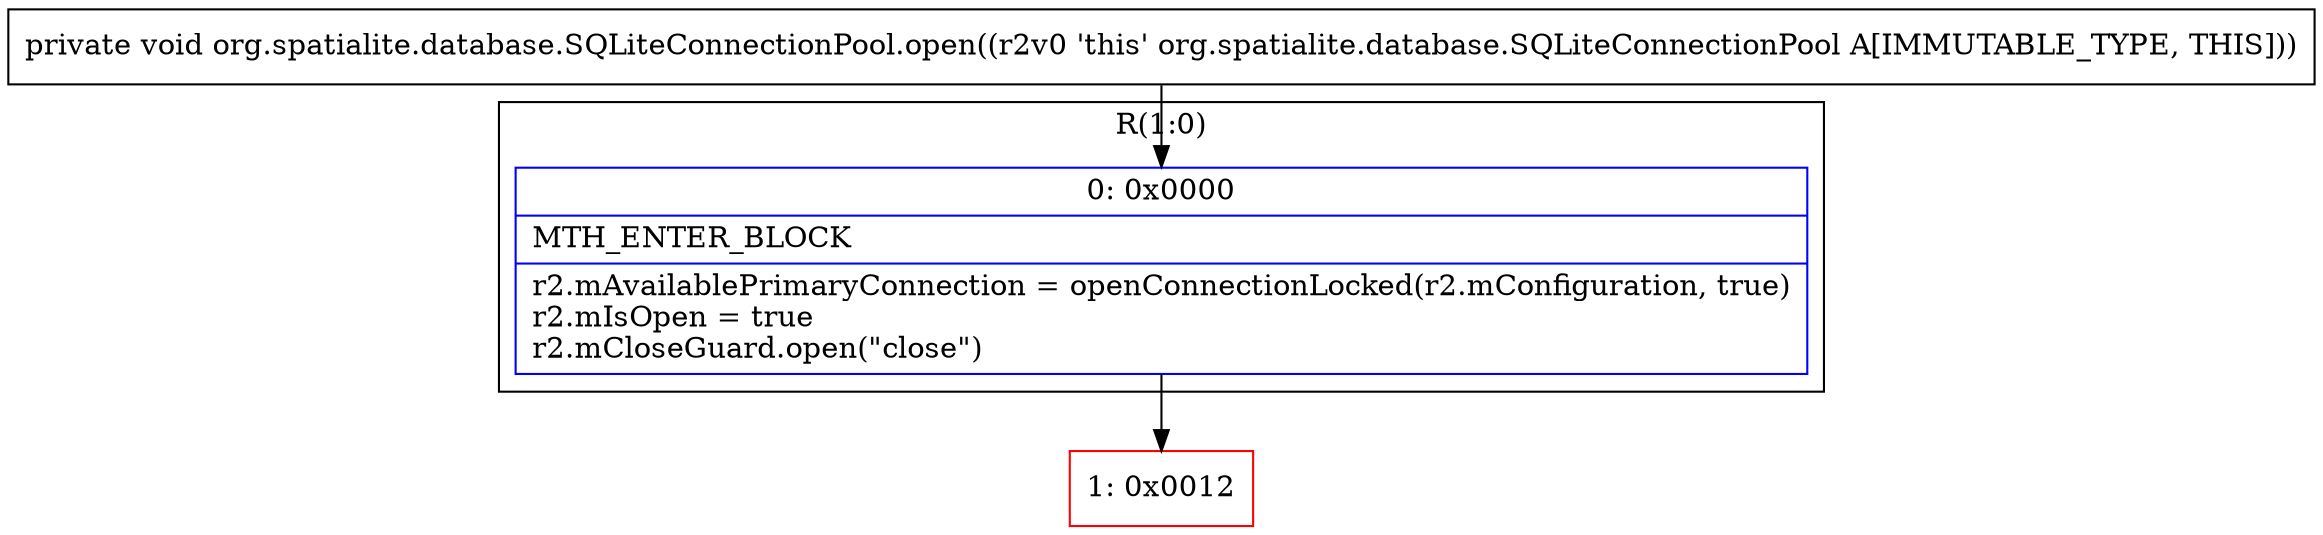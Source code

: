 digraph "CFG fororg.spatialite.database.SQLiteConnectionPool.open()V" {
subgraph cluster_Region_983463043 {
label = "R(1:0)";
node [shape=record,color=blue];
Node_0 [shape=record,label="{0\:\ 0x0000|MTH_ENTER_BLOCK\l|r2.mAvailablePrimaryConnection = openConnectionLocked(r2.mConfiguration, true)\lr2.mIsOpen = true\lr2.mCloseGuard.open(\"close\")\l}"];
}
Node_1 [shape=record,color=red,label="{1\:\ 0x0012}"];
MethodNode[shape=record,label="{private void org.spatialite.database.SQLiteConnectionPool.open((r2v0 'this' org.spatialite.database.SQLiteConnectionPool A[IMMUTABLE_TYPE, THIS])) }"];
MethodNode -> Node_0;
Node_0 -> Node_1;
}

